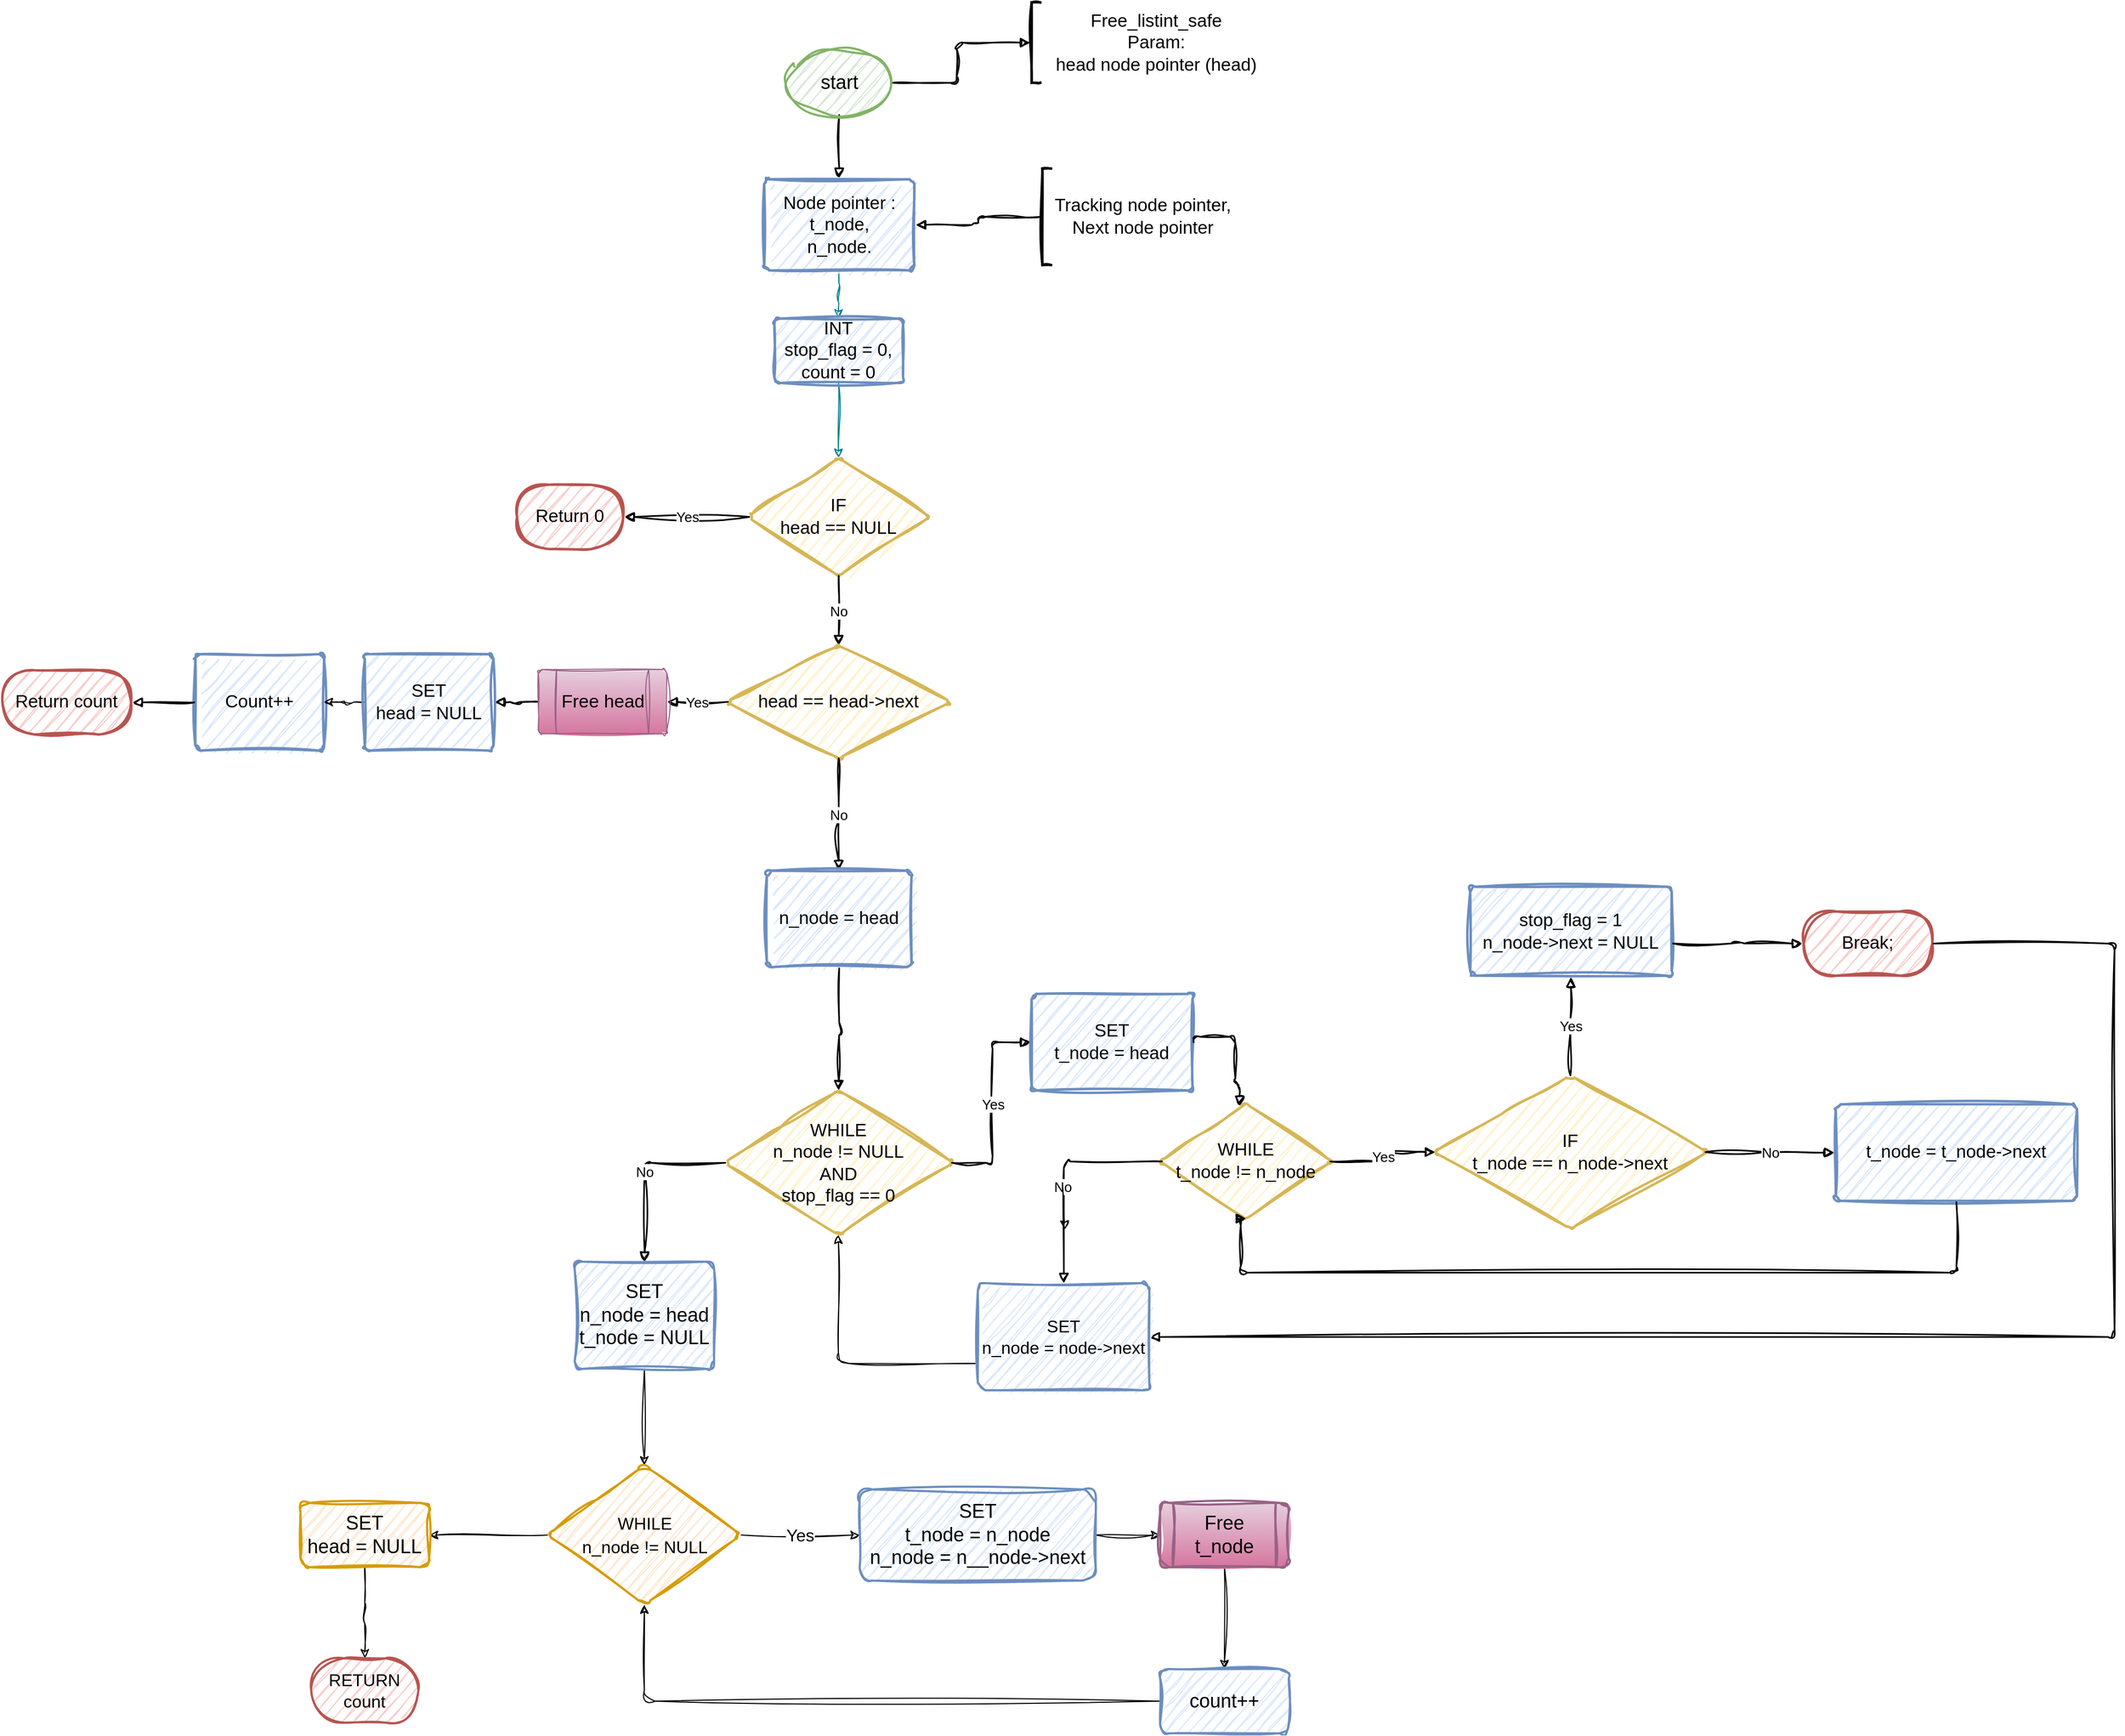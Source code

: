 <mxfile version="20.7.4" type="github">
  <diagram id="C5RBs43oDa-KdzZeNtuy" name="Page-1">
    <mxGraphModel dx="2418" dy="930" grid="1" gridSize="10" guides="1" tooltips="1" connect="1" arrows="1" fold="1" page="1" pageScale="1" pageWidth="827" pageHeight="1169" math="0" shadow="0">
      <root>
        <mxCell id="WIyWlLk6GJQsqaUBKTNV-0" />
        <mxCell id="WIyWlLk6GJQsqaUBKTNV-1" parent="WIyWlLk6GJQsqaUBKTNV-0" />
        <UserObject label="" lucidchartObjectId="B0TjeojzzhyD" id="-EuLFVU4yD4jIDWXe8yd-0">
          <mxCell style="html=1;jettySize=18;whiteSpace=wrap;fontSize=13;strokeOpacity=100;strokeWidth=1.5;rounded=1;arcSize=12;edgeStyle=orthogonalEdgeStyle;startArrow=none;endArrow=block;endFill=1;entryX=-0.005;entryY=0.5;entryPerimeter=0;fontStyle=0;align=center;exitX=1;exitY=0.5;exitDx=0;exitDy=0;exitPerimeter=0;sketch=1;curveFitting=1;jiggle=2;" parent="WIyWlLk6GJQsqaUBKTNV-1" target="-EuLFVU4yD4jIDWXe8yd-1" edge="1" source="BbPFGdIxD8tB25OcYoy9-9">
            <mxGeometry width="100" height="100" relative="1" as="geometry">
              <Array as="points">
                <mxPoint x="770" y="120" />
                <mxPoint x="770" y="83" />
              </Array>
              <mxPoint x="719" y="165" as="sourcePoint" />
            </mxGeometry>
          </mxCell>
        </UserObject>
        <mxCell id="-EuLFVU4yD4jIDWXe8yd-1" value="Free_listint_safe&lt;br&gt;Param:&lt;br&gt;head node pointer (head)" style="group;spacingLeft=8;align=center;spacing=0;strokeColor=none;whiteSpace=wrap;fontSize=16.7;fontColor=default;fontStyle=0;strokeOpacity=100;rounded=1;absoluteArcSize=1;arcSize=9;strokeWidth=2.3;verticalAlign=middle;html=1;sketch=1;curveFitting=1;jiggle=2;" parent="WIyWlLk6GJQsqaUBKTNV-1" vertex="1">
          <mxGeometry x="840" y="45" width="225" height="75" as="geometry" />
        </mxCell>
        <mxCell id="-EuLFVU4yD4jIDWXe8yd-2" value="" style="shape=partialRectangle;right=0;fillColor=none;whiteSpace=wrap;fontSize=16.7;fontColor=default;fontStyle=0;strokeWidth=2.3;align=center;rounded=1;sketch=1;curveFitting=1;jiggle=2;" parent="-EuLFVU4yD4jIDWXe8yd-1" vertex="1">
          <mxGeometry width="8" height="75" relative="1" as="geometry" />
        </mxCell>
        <UserObject label="" lucidchartObjectId="d2Tjtz0A~HVq" id="-EuLFVU4yD4jIDWXe8yd-3">
          <mxCell style="html=1;jettySize=18;whiteSpace=wrap;fontSize=13;strokeOpacity=100;strokeWidth=1.5;rounded=1;arcSize=12;edgeStyle=orthogonalEdgeStyle;startArrow=none;endArrow=block;endFill=1;exitX=0.5;exitY=1;exitPerimeter=0;entryX=0.5;entryY=-0.012;entryPerimeter=0;fontStyle=0;align=center;exitDx=0;exitDy=0;sketch=1;curveFitting=1;jiggle=2;" parent="WIyWlLk6GJQsqaUBKTNV-1" source="BbPFGdIxD8tB25OcYoy9-9" target="-EuLFVU4yD4jIDWXe8yd-4" edge="1">
            <mxGeometry width="100" height="100" relative="1" as="geometry">
              <Array as="points" />
              <mxPoint x="660" y="211.08" as="sourcePoint" />
            </mxGeometry>
          </mxCell>
        </UserObject>
        <mxCell id="BbPFGdIxD8tB25OcYoy9-34" value="" style="edgeStyle=orthogonalEdgeStyle;rounded=1;orthogonalLoop=1;jettySize=auto;html=1;strokeColor=#028090;fontColor=#E4FDE1;fillColor=#F45B69;sketch=1;curveFitting=1;jiggle=2;" edge="1" parent="WIyWlLk6GJQsqaUBKTNV-1" source="-EuLFVU4yD4jIDWXe8yd-4" target="BbPFGdIxD8tB25OcYoy9-33">
          <mxGeometry relative="1" as="geometry" />
        </mxCell>
        <UserObject label="Node pointer :&lt;br&gt;       t_node,&lt;br&gt;      n_node." lucidchartObjectId="n3Tj_km~~GY7" id="-EuLFVU4yD4jIDWXe8yd-4">
          <mxCell style="html=1;overflow=block;blockSpacing=1;whiteSpace=wrap;fontSize=16.7;fontStyle=0;spacing=9;strokeOpacity=100;rounded=1;absoluteArcSize=1;arcSize=9;strokeWidth=2.3;align=center;fillColor=#dae8fc;strokeColor=#6c8ebf;sketch=1;curveFitting=1;jiggle=2;" parent="WIyWlLk6GJQsqaUBKTNV-1" vertex="1">
            <mxGeometry x="590.5" y="210" width="140" height="85" as="geometry" />
          </mxCell>
        </UserObject>
        <mxCell id="-EuLFVU4yD4jIDWXe8yd-5" value="Tracking node pointer, &#xa;Next node pointer " style="group;spacingLeft=8;align=center;spacing=0;strokeColor=none;whiteSpace=wrap;fontSize=16.7;fontColor=default;fontStyle=0;strokeOpacity=100;rounded=1;absoluteArcSize=1;arcSize=9;strokeWidth=2.3;verticalAlign=middle;html=1;sketch=1;curveFitting=1;jiggle=2;" parent="WIyWlLk6GJQsqaUBKTNV-1" vertex="1">
          <mxGeometry x="850" y="200" width="180" height="90" as="geometry" />
        </mxCell>
        <mxCell id="-EuLFVU4yD4jIDWXe8yd-6" value="" style="shape=partialRectangle;right=0;fillColor=none;whiteSpace=wrap;fontSize=16.7;fontColor=default;fontStyle=0;strokeWidth=2.3;align=center;rounded=1;sketch=1;curveFitting=1;jiggle=2;" parent="-EuLFVU4yD4jIDWXe8yd-5" vertex="1">
          <mxGeometry width="8" height="90" relative="1" as="geometry" />
        </mxCell>
        <UserObject label="" lucidchartObjectId="N6TjMhdxIxI5" id="-EuLFVU4yD4jIDWXe8yd-7">
          <mxCell style="html=1;jettySize=18;whiteSpace=wrap;fontSize=13;strokeOpacity=100;strokeWidth=1.5;rounded=1;arcSize=12;edgeStyle=orthogonalEdgeStyle;startArrow=none;endArrow=block;endFill=1;exitX=-0.006;exitY=0.5;exitPerimeter=0;entryX=1.009;entryY=0.5;entryPerimeter=0;fontStyle=0;align=center;sketch=1;curveFitting=1;jiggle=2;" parent="WIyWlLk6GJQsqaUBKTNV-1" source="-EuLFVU4yD4jIDWXe8yd-5" target="-EuLFVU4yD4jIDWXe8yd-4" edge="1">
            <mxGeometry width="100" height="100" relative="1" as="geometry">
              <Array as="points" />
            </mxGeometry>
          </mxCell>
        </UserObject>
        <UserObject label="IF&lt;br&gt;head == NULL" lucidchartObjectId=".7TjQWZjz_UL" id="-EuLFVU4yD4jIDWXe8yd-9">
          <mxCell style="html=1;overflow=block;blockSpacing=1;whiteSpace=wrap;rhombus;fontSize=16.7;fontStyle=0;spacing=3.8;strokeOpacity=100;rounded=1;absoluteArcSize=1;arcSize=9;strokeWidth=2.3;align=center;fillColor=#fff2cc;strokeColor=#d6b656;sketch=1;curveFitting=1;jiggle=2;" parent="WIyWlLk6GJQsqaUBKTNV-1" vertex="1">
            <mxGeometry x="575" y="470" width="170" height="110" as="geometry" />
          </mxCell>
        </UserObject>
        <UserObject label="" lucidchartObjectId="c9TjnEwzUFvM" id="-EuLFVU4yD4jIDWXe8yd-10">
          <mxCell style="html=1;jettySize=18;whiteSpace=wrap;fontSize=13;fontColor=default;fontStyle=0;strokeOpacity=100;strokeWidth=1.5;rounded=1;arcSize=12;edgeStyle=orthogonalEdgeStyle;startArrow=none;endArrow=block;endFill=1;exitX=0.5;exitY=0.999;exitPerimeter=0;entryX=0.5;entryY=-0.001;entryPerimeter=0;align=center;sketch=1;curveFitting=1;jiggle=2;" parent="WIyWlLk6GJQsqaUBKTNV-1" source="-EuLFVU4yD4jIDWXe8yd-9" target="-EuLFVU4yD4jIDWXe8yd-12" edge="1">
            <mxGeometry width="100" height="100" relative="1" as="geometry">
              <Array as="points" />
            </mxGeometry>
          </mxCell>
        </UserObject>
        <mxCell id="-EuLFVU4yD4jIDWXe8yd-11" value="No" style="text;html=1;resizable=0;labelBackgroundColor=default;align=center;verticalAlign=middle;fontStyle=0;fontColor=default;fontSize=13;rounded=1;sketch=1;curveFitting=1;jiggle=2;" parent="-EuLFVU4yD4jIDWXe8yd-10" vertex="1">
          <mxGeometry relative="1" as="geometry" />
        </mxCell>
        <UserObject label="head == head-&amp;gt;next" lucidchartObjectId="k9TjyNI7_4Cw" id="-EuLFVU4yD4jIDWXe8yd-12">
          <mxCell style="html=1;overflow=block;blockSpacing=1;whiteSpace=wrap;rhombus;fontSize=16.7;fontStyle=0;spacing=3.8;strokeOpacity=100;rounded=1;absoluteArcSize=1;arcSize=9;strokeWidth=2.3;align=center;fillColor=#fff2cc;strokeColor=#d6b656;sketch=1;curveFitting=1;jiggle=2;" parent="WIyWlLk6GJQsqaUBKTNV-1" vertex="1">
            <mxGeometry x="555" y="645" width="210" height="105" as="geometry" />
          </mxCell>
        </UserObject>
        <UserObject label="" lucidchartObjectId="A-TjABVrmWil" id="-EuLFVU4yD4jIDWXe8yd-13">
          <mxCell style="html=1;jettySize=18;whiteSpace=wrap;fontSize=13;fontColor=default;fontStyle=0;strokeOpacity=100;strokeWidth=1.5;rounded=1;arcSize=12;edgeStyle=orthogonalEdgeStyle;startArrow=none;endArrow=block;endFill=1;exitX=0.009;exitY=0.5;exitPerimeter=0;entryX=1.011;entryY=0.5;entryPerimeter=0;align=center;sketch=1;curveFitting=1;jiggle=2;" parent="WIyWlLk6GJQsqaUBKTNV-1" source="-EuLFVU4yD4jIDWXe8yd-9" target="-EuLFVU4yD4jIDWXe8yd-15" edge="1">
            <mxGeometry width="100" height="100" relative="1" as="geometry">
              <Array as="points" />
            </mxGeometry>
          </mxCell>
        </UserObject>
        <mxCell id="-EuLFVU4yD4jIDWXe8yd-14" value="Yes" style="text;html=1;resizable=0;labelBackgroundColor=default;align=center;verticalAlign=middle;fontStyle=0;fontColor=default;fontSize=13;rounded=1;sketch=1;curveFitting=1;jiggle=2;" parent="-EuLFVU4yD4jIDWXe8yd-13" vertex="1">
          <mxGeometry relative="1" as="geometry" />
        </mxCell>
        <UserObject label="Return 0" lucidchartObjectId="eoUjwzLETwix" id="-EuLFVU4yD4jIDWXe8yd-15">
          <mxCell style="html=1;overflow=block;blockSpacing=1;whiteSpace=wrap;rounded=1;arcSize=50;fontSize=16.7;fontStyle=0;spacing=3.8;strokeOpacity=100;strokeWidth=2.3;align=center;fillColor=#f8cecc;strokeColor=#b85450;sketch=1;curveFitting=1;jiggle=2;" parent="WIyWlLk6GJQsqaUBKTNV-1" vertex="1">
            <mxGeometry x="360" y="495" width="99" height="60" as="geometry" />
          </mxCell>
        </UserObject>
        <UserObject label="" lucidchartObjectId="gqUjU.lbUIT7" id="-EuLFVU4yD4jIDWXe8yd-16">
          <mxCell style="html=1;jettySize=18;whiteSpace=wrap;fontSize=13;fontColor=default;fontStyle=0;strokeOpacity=100;strokeWidth=1.5;rounded=1;arcSize=12;edgeStyle=orthogonalEdgeStyle;startArrow=none;endArrow=block;endFill=1;exitX=0.5;exitY=1.001;exitPerimeter=0;align=center;sketch=1;curveFitting=1;jiggle=2;" parent="WIyWlLk6GJQsqaUBKTNV-1" source="-EuLFVU4yD4jIDWXe8yd-12" edge="1">
            <mxGeometry width="100" height="100" relative="1" as="geometry">
              <Array as="points" />
              <mxPoint x="660" y="855" as="targetPoint" />
            </mxGeometry>
          </mxCell>
        </UserObject>
        <mxCell id="-EuLFVU4yD4jIDWXe8yd-17" value="No" style="text;html=1;resizable=0;labelBackgroundColor=default;align=center;verticalAlign=middle;fontStyle=0;fontColor=default;fontSize=13;rounded=1;sketch=1;curveFitting=1;jiggle=2;" parent="-EuLFVU4yD4jIDWXe8yd-16" vertex="1">
          <mxGeometry relative="1" as="geometry" />
        </mxCell>
        <UserObject label="" lucidchartObjectId="CqUj7jYGGl0Z" id="-EuLFVU4yD4jIDWXe8yd-18">
          <mxCell style="html=1;jettySize=18;whiteSpace=wrap;fontSize=13;fontColor=default;fontStyle=0;strokeOpacity=100;strokeWidth=1.5;rounded=1;arcSize=12;edgeStyle=orthogonalEdgeStyle;startArrow=none;endArrow=block;endFill=1;exitX=0.008;exitY=0.5;exitPerimeter=0;entryX=1;entryY=0.5;align=center;entryDx=0;entryDy=0;sketch=1;curveFitting=1;jiggle=2;" parent="WIyWlLk6GJQsqaUBKTNV-1" source="-EuLFVU4yD4jIDWXe8yd-12" target="BbPFGdIxD8tB25OcYoy9-31" edge="1">
            <mxGeometry width="100" height="100" relative="1" as="geometry">
              <Array as="points" />
              <mxPoint x="501.08" y="705" as="targetPoint" />
            </mxGeometry>
          </mxCell>
        </UserObject>
        <mxCell id="-EuLFVU4yD4jIDWXe8yd-19" value="Yes" style="text;html=1;resizable=0;labelBackgroundColor=default;align=center;verticalAlign=middle;fontStyle=0;fontColor=default;fontSize=13;rounded=1;sketch=1;curveFitting=1;jiggle=2;" parent="-EuLFVU4yD4jIDWXe8yd-18" vertex="1">
          <mxGeometry relative="1" as="geometry" />
        </mxCell>
        <UserObject label="Count++" lucidchartObjectId="PrUjx2eA~Qg_" id="-EuLFVU4yD4jIDWXe8yd-22">
          <mxCell style="html=1;overflow=block;blockSpacing=1;whiteSpace=wrap;fontSize=16.7;fontStyle=0;spacing=9;strokeOpacity=100;rounded=1;absoluteArcSize=1;arcSize=9;strokeWidth=2.3;align=center;fillColor=#dae8fc;strokeColor=#6c8ebf;sketch=1;curveFitting=1;jiggle=2;" parent="WIyWlLk6GJQsqaUBKTNV-1" vertex="1">
            <mxGeometry x="60" y="653" width="120" height="90" as="geometry" />
          </mxCell>
        </UserObject>
        <UserObject label="" lucidchartObjectId="5rUjoiAFmM_X" id="-EuLFVU4yD4jIDWXe8yd-23">
          <mxCell style="html=1;jettySize=18;whiteSpace=wrap;fontSize=13;strokeOpacity=100;strokeWidth=1.5;rounded=1;arcSize=12;edgeStyle=orthogonalEdgeStyle;startArrow=none;endArrow=block;endFill=1;exitX=-0.009;exitY=0.5;exitPerimeter=0;entryX=1.009;entryY=0.5;entryPerimeter=0;fontStyle=0;align=center;sketch=1;curveFitting=1;jiggle=2;" parent="WIyWlLk6GJQsqaUBKTNV-1" source="-EuLFVU4yD4jIDWXe8yd-22" target="-EuLFVU4yD4jIDWXe8yd-24" edge="1">
            <mxGeometry width="100" height="100" relative="1" as="geometry">
              <Array as="points" />
            </mxGeometry>
          </mxCell>
        </UserObject>
        <UserObject label="Return count " lucidchartObjectId="6rUjozvJ10LH" id="-EuLFVU4yD4jIDWXe8yd-24">
          <mxCell style="html=1;overflow=block;blockSpacing=1;whiteSpace=wrap;rounded=1;arcSize=50;fontSize=16.7;fontStyle=0;spacing=3.8;strokeOpacity=100;strokeWidth=2.3;align=center;fillColor=#f8cecc;strokeColor=#b85450;sketch=1;curveFitting=1;jiggle=2;" parent="WIyWlLk6GJQsqaUBKTNV-1" vertex="1">
            <mxGeometry x="-120" y="668" width="120" height="60" as="geometry" />
          </mxCell>
        </UserObject>
        <UserObject label="" lucidchartObjectId="KAUjZjv.IRIq" id="-EuLFVU4yD4jIDWXe8yd-28">
          <mxCell style="html=1;jettySize=18;whiteSpace=wrap;fontSize=13;strokeOpacity=100;strokeWidth=1.5;rounded=1;arcSize=12;edgeStyle=orthogonalEdgeStyle;startArrow=none;endArrow=block;endFill=1;entryX=1.009;entryY=0.5;entryPerimeter=0;fontStyle=0;align=center;exitX=0;exitY=0.5;exitDx=0;exitDy=0;sketch=1;curveFitting=1;jiggle=2;" parent="WIyWlLk6GJQsqaUBKTNV-1" source="BbPFGdIxD8tB25OcYoy9-31" target="-EuLFVU4yD4jIDWXe8yd-29" edge="1">
            <mxGeometry width="100" height="100" relative="1" as="geometry">
              <Array as="points" />
              <mxPoint x="360" y="660" as="sourcePoint" />
            </mxGeometry>
          </mxCell>
        </UserObject>
        <mxCell id="BbPFGdIxD8tB25OcYoy9-32" value="" style="edgeStyle=orthogonalEdgeStyle;rounded=1;orthogonalLoop=1;jettySize=auto;html=1;fontSize=16;sketch=1;curveFitting=1;jiggle=2;" edge="1" parent="WIyWlLk6GJQsqaUBKTNV-1" source="-EuLFVU4yD4jIDWXe8yd-29" target="-EuLFVU4yD4jIDWXe8yd-22">
          <mxGeometry relative="1" as="geometry" />
        </mxCell>
        <UserObject label="SET&lt;br&gt;head = NULL" lucidchartObjectId="OAUjvojBsVKb" id="-EuLFVU4yD4jIDWXe8yd-29">
          <mxCell style="html=1;overflow=block;blockSpacing=1;whiteSpace=wrap;fontSize=16.7;fontStyle=0;spacing=9;strokeOpacity=100;rounded=1;absoluteArcSize=1;arcSize=9;strokeWidth=2.3;align=center;fillColor=#dae8fc;strokeColor=#6c8ebf;sketch=1;curveFitting=1;jiggle=2;" parent="WIyWlLk6GJQsqaUBKTNV-1" vertex="1">
            <mxGeometry x="218" y="653" width="120" height="90" as="geometry" />
          </mxCell>
        </UserObject>
        <UserObject label="n_node = head" lucidchartObjectId="VEUjYc1vSFdw" id="-EuLFVU4yD4jIDWXe8yd-30">
          <mxCell style="html=1;overflow=block;blockSpacing=1;whiteSpace=wrap;fontSize=16.7;fontStyle=0;spacing=9;strokeOpacity=100;rounded=1;absoluteArcSize=1;arcSize=9;strokeWidth=2.3;align=center;fillColor=#dae8fc;strokeColor=#6c8ebf;sketch=1;curveFitting=1;jiggle=2;" parent="WIyWlLk6GJQsqaUBKTNV-1" vertex="1">
            <mxGeometry x="593" y="855" width="135" height="90" as="geometry" />
          </mxCell>
        </UserObject>
        <UserObject label="" lucidchartObjectId="JUUjhVC8.aRA" id="-EuLFVU4yD4jIDWXe8yd-31">
          <mxCell style="html=1;jettySize=18;whiteSpace=wrap;fontSize=13;strokeOpacity=100;strokeWidth=1.5;rounded=1;arcSize=12;edgeStyle=orthogonalEdgeStyle;startArrow=none;endArrow=block;endFill=1;exitX=0.5;exitY=1.012;exitPerimeter=0;entryX=0.5;entryY=0.001;entryPerimeter=0;fontStyle=0;align=center;sketch=1;curveFitting=1;jiggle=2;" parent="WIyWlLk6GJQsqaUBKTNV-1" source="-EuLFVU4yD4jIDWXe8yd-30" target="-EuLFVU4yD4jIDWXe8yd-32" edge="1">
            <mxGeometry width="100" height="100" relative="1" as="geometry">
              <Array as="points" />
            </mxGeometry>
          </mxCell>
        </UserObject>
        <UserObject label="WHILE&lt;br&gt;n_node !=  NULL&lt;br&gt;AND&lt;br&gt;stop_flag == 0" lucidchartObjectId="LUUjSOhoHL6q" id="-EuLFVU4yD4jIDWXe8yd-32">
          <mxCell style="html=1;overflow=block;blockSpacing=1;whiteSpace=wrap;rhombus;fontSize=16.7;fontStyle=0;spacing=3.8;strokeOpacity=100;rounded=1;absoluteArcSize=1;arcSize=9;strokeWidth=2.3;align=center;fillColor=#fff2cc;strokeColor=#d6b656;sketch=1;curveFitting=1;jiggle=2;" parent="WIyWlLk6GJQsqaUBKTNV-1" vertex="1">
            <mxGeometry x="553" y="1060" width="214" height="135" as="geometry" />
          </mxCell>
        </UserObject>
        <UserObject label="" lucidchartObjectId="68UjEswZqylS" id="-EuLFVU4yD4jIDWXe8yd-33">
          <mxCell style="html=1;jettySize=18;whiteSpace=wrap;fontSize=13;fontColor=default;fontStyle=0;strokeOpacity=100;strokeWidth=1.5;rounded=1;arcSize=12;edgeStyle=orthogonalEdgeStyle;startArrow=none;endArrow=block;endFill=1;exitX=0.994;exitY=0.5;exitPerimeter=0;entryX=-0.007;entryY=0.5;entryPerimeter=0;align=center;sketch=1;curveFitting=1;jiggle=2;" parent="WIyWlLk6GJQsqaUBKTNV-1" source="-EuLFVU4yD4jIDWXe8yd-32" target="-EuLFVU4yD4jIDWXe8yd-35" edge="1">
            <mxGeometry width="100" height="100" relative="1" as="geometry">
              <Array as="points" />
            </mxGeometry>
          </mxCell>
        </UserObject>
        <mxCell id="-EuLFVU4yD4jIDWXe8yd-34" value="Yes" style="text;html=1;resizable=0;labelBackgroundColor=default;align=center;verticalAlign=middle;fontStyle=0;fontColor=default;fontSize=13;rounded=1;sketch=1;curveFitting=1;jiggle=2;" parent="-EuLFVU4yD4jIDWXe8yd-33" vertex="1">
          <mxGeometry relative="1" as="geometry" />
        </mxCell>
        <UserObject label="SET&lt;br&gt;t_node = head" lucidchartObjectId=".8UjOOrbikr~" id="-EuLFVU4yD4jIDWXe8yd-35">
          <mxCell style="html=1;overflow=block;blockSpacing=1;whiteSpace=wrap;fontSize=16.7;fontStyle=0;spacing=9;strokeOpacity=100;rounded=1;absoluteArcSize=1;arcSize=9;strokeWidth=2.3;align=center;fillColor=#dae8fc;strokeColor=#6c8ebf;sketch=1;curveFitting=1;jiggle=2;" parent="WIyWlLk6GJQsqaUBKTNV-1" vertex="1">
            <mxGeometry x="840" y="970" width="150" height="90" as="geometry" />
          </mxCell>
        </UserObject>
        <UserObject label="" lucidchartObjectId="7.UjK-sWPqGj" id="-EuLFVU4yD4jIDWXe8yd-36">
          <mxCell style="html=1;jettySize=18;whiteSpace=wrap;fontSize=13;strokeOpacity=100;strokeWidth=1.5;rounded=1;arcSize=12;edgeStyle=orthogonalEdgeStyle;startArrow=none;endArrow=block;endFill=1;exitX=1.007;exitY=0.5;exitPerimeter=0;entryX=0.463;entryY=0.021;entryPerimeter=0;fontStyle=0;align=center;sketch=1;curveFitting=1;jiggle=2;" parent="WIyWlLk6GJQsqaUBKTNV-1" source="-EuLFVU4yD4jIDWXe8yd-35" target="-EuLFVU4yD4jIDWXe8yd-37" edge="1">
            <mxGeometry width="100" height="100" relative="1" as="geometry">
              <Array as="points">
                <mxPoint x="991" y="1010" />
                <mxPoint x="1030" y="1010" />
                <mxPoint x="1030" y="1055" />
              </Array>
            </mxGeometry>
          </mxCell>
        </UserObject>
        <UserObject label="WHILE&lt;br&gt;t_node != n_node" lucidchartObjectId="bcVjLbV3sLRl" id="-EuLFVU4yD4jIDWXe8yd-37">
          <mxCell style="html=1;overflow=block;blockSpacing=1;whiteSpace=wrap;rhombus;fontSize=16.7;fontStyle=0;spacing=3.8;strokeOpacity=100;rounded=1;absoluteArcSize=1;arcSize=9;strokeWidth=2.3;align=center;fillColor=#fff2cc;strokeColor=#d6b656;sketch=1;curveFitting=1;jiggle=2;" parent="WIyWlLk6GJQsqaUBKTNV-1" vertex="1">
            <mxGeometry x="960" y="1072.5" width="160" height="107.5" as="geometry" />
          </mxCell>
        </UserObject>
        <UserObject label="" lucidchartObjectId="EiVjGUEaPr1p" id="-EuLFVU4yD4jIDWXe8yd-38">
          <mxCell style="html=1;jettySize=18;whiteSpace=wrap;fontSize=13;fontColor=default;fontStyle=0;strokeOpacity=100;strokeWidth=1.5;rounded=1;arcSize=12;edgeStyle=orthogonalEdgeStyle;startArrow=none;endArrow=block;endFill=1;exitX=0.009;exitY=0.5;exitPerimeter=0;align=center;sketch=1;curveFitting=1;jiggle=2;" parent="WIyWlLk6GJQsqaUBKTNV-1" source="-EuLFVU4yD4jIDWXe8yd-37" target="BbPFGdIxD8tB25OcYoy9-2" edge="1">
            <mxGeometry width="100" height="100" relative="1" as="geometry">
              <Array as="points" />
              <mxPoint x="840" y="1278" as="targetPoint" />
            </mxGeometry>
          </mxCell>
        </UserObject>
        <mxCell id="-EuLFVU4yD4jIDWXe8yd-39" value="No" style="text;html=1;resizable=0;labelBackgroundColor=default;align=center;verticalAlign=middle;fontStyle=0;fontColor=default;fontSize=13;rounded=1;sketch=1;curveFitting=1;jiggle=2;" parent="-EuLFVU4yD4jIDWXe8yd-38" vertex="1">
          <mxGeometry relative="1" as="geometry">
            <mxPoint x="-1" y="12" as="offset" />
          </mxGeometry>
        </mxCell>
        <mxCell id="BbPFGdIxD8tB25OcYoy9-0" style="edgeStyle=orthogonalEdgeStyle;rounded=1;orthogonalLoop=1;jettySize=auto;html=1;exitX=0;exitY=0;exitDx=0;exitDy=0;sketch=1;curveFitting=1;jiggle=2;" edge="1" parent="-EuLFVU4yD4jIDWXe8yd-38" source="-EuLFVU4yD4jIDWXe8yd-39">
          <mxGeometry relative="1" as="geometry">
            <mxPoint x="871.308" y="1190" as="targetPoint" />
          </mxGeometry>
        </mxCell>
        <UserObject label="" lucidchartObjectId="ajVjOMdyZyzg" id="-EuLFVU4yD4jIDWXe8yd-40">
          <mxCell style="html=1;jettySize=18;whiteSpace=wrap;fontSize=13;fontColor=default;fontStyle=0;strokeOpacity=100;strokeWidth=1.5;rounded=1;arcSize=12;edgeStyle=orthogonalEdgeStyle;startArrow=none;endArrow=block;endFill=1;exitX=0.991;exitY=0.5;exitPerimeter=0;entryX=0.006;entryY=0.5;entryPerimeter=0;align=center;sketch=1;curveFitting=1;jiggle=2;" parent="WIyWlLk6GJQsqaUBKTNV-1" source="-EuLFVU4yD4jIDWXe8yd-37" target="-EuLFVU4yD4jIDWXe8yd-42" edge="1">
            <mxGeometry width="100" height="100" relative="1" as="geometry">
              <Array as="points" />
            </mxGeometry>
          </mxCell>
        </UserObject>
        <mxCell id="-EuLFVU4yD4jIDWXe8yd-41" value="Yes" style="text;html=1;resizable=0;labelBackgroundColor=default;align=center;verticalAlign=middle;fontStyle=0;fontColor=default;fontSize=13;rounded=1;sketch=1;curveFitting=1;jiggle=2;" parent="-EuLFVU4yD4jIDWXe8yd-40" vertex="1">
          <mxGeometry relative="1" as="geometry" />
        </mxCell>
        <UserObject label="IF&lt;br&gt;t_node == n_node-&amp;gt;next" lucidchartObjectId="GlVj2SEtHm9M" id="-EuLFVU4yD4jIDWXe8yd-42">
          <mxCell style="html=1;overflow=block;blockSpacing=1;whiteSpace=wrap;rhombus;fontSize=16.7;fontStyle=0;spacing=3.8;strokeOpacity=100;rounded=1;absoluteArcSize=1;arcSize=9;strokeWidth=2.3;align=center;fillColor=#fff2cc;strokeColor=#d6b656;sketch=1;curveFitting=1;jiggle=2;" parent="WIyWlLk6GJQsqaUBKTNV-1" vertex="1">
            <mxGeometry x="1215" y="1046" width="255" height="143" as="geometry" />
          </mxCell>
        </UserObject>
        <UserObject label="" lucidchartObjectId="JpVjY_qIxL-8" id="-EuLFVU4yD4jIDWXe8yd-43">
          <mxCell style="html=1;jettySize=18;whiteSpace=wrap;fontSize=13;fontColor=default;fontStyle=0;strokeOpacity=100;strokeWidth=1.5;rounded=1;arcSize=12;edgeStyle=orthogonalEdgeStyle;startArrow=none;endArrow=block;endFill=1;exitX=0.5;exitY=0;exitPerimeter=0;entryX=0.5;entryY=1.014;entryPerimeter=0;align=center;sketch=1;curveFitting=1;jiggle=2;" parent="WIyWlLk6GJQsqaUBKTNV-1" source="-EuLFVU4yD4jIDWXe8yd-42" target="-EuLFVU4yD4jIDWXe8yd-45" edge="1">
            <mxGeometry width="100" height="100" relative="1" as="geometry">
              <Array as="points" />
            </mxGeometry>
          </mxCell>
        </UserObject>
        <mxCell id="-EuLFVU4yD4jIDWXe8yd-44" value="Yes" style="text;html=1;resizable=0;labelBackgroundColor=default;align=center;verticalAlign=middle;fontStyle=0;fontColor=default;fontSize=13;rounded=1;sketch=1;curveFitting=1;jiggle=2;" parent="-EuLFVU4yD4jIDWXe8yd-43" vertex="1">
          <mxGeometry relative="1" as="geometry" />
        </mxCell>
        <UserObject label="stop_flag = 1&lt;br&gt;n_node-&amp;gt;next = NULL " lucidchartObjectId="NpVj_N7j~Zg8" id="-EuLFVU4yD4jIDWXe8yd-45">
          <mxCell style="html=1;overflow=block;blockSpacing=1;whiteSpace=wrap;fontSize=16.7;fontStyle=0;spacing=9;strokeOpacity=100;rounded=1;absoluteArcSize=1;arcSize=9;strokeWidth=2.3;align=center;fillColor=#dae8fc;strokeColor=#6c8ebf;sketch=1;curveFitting=1;jiggle=2;" parent="WIyWlLk6GJQsqaUBKTNV-1" vertex="1">
            <mxGeometry x="1249" y="870" width="188" height="83" as="geometry" />
          </mxCell>
        </UserObject>
        <UserObject label="" lucidchartObjectId="lsVjZbHinWfV" id="-EuLFVU4yD4jIDWXe8yd-46">
          <mxCell style="html=1;jettySize=18;whiteSpace=wrap;fontSize=13;strokeOpacity=100;strokeWidth=1.5;rounded=1;arcSize=12;edgeStyle=orthogonalEdgeStyle;startArrow=none;endArrow=block;endFill=1;exitX=1.006;exitY=0.637;exitPerimeter=0;entryX=-0.009;entryY=0.5;entryPerimeter=0;fontStyle=0;align=center;sketch=1;curveFitting=1;jiggle=2;" parent="WIyWlLk6GJQsqaUBKTNV-1" source="-EuLFVU4yD4jIDWXe8yd-45" target="-EuLFVU4yD4jIDWXe8yd-47" edge="1">
            <mxGeometry width="100" height="100" relative="1" as="geometry">
              <Array as="points" />
            </mxGeometry>
          </mxCell>
        </UserObject>
        <UserObject label="Break;" lucidchartObjectId="nsVj3WZGSmiO" id="-EuLFVU4yD4jIDWXe8yd-47">
          <mxCell style="html=1;overflow=block;blockSpacing=1;whiteSpace=wrap;rounded=1;arcSize=50;fontSize=16.7;fontStyle=0;spacing=3.8;strokeOpacity=100;strokeWidth=2.3;align=center;fillColor=#f8cecc;strokeColor=#b85450;sketch=1;curveFitting=1;jiggle=2;" parent="WIyWlLk6GJQsqaUBKTNV-1" vertex="1">
            <mxGeometry x="1560" y="893" width="120" height="60" as="geometry" />
          </mxCell>
        </UserObject>
        <UserObject label="" lucidchartObjectId="UsVj_B--O2z8" id="-EuLFVU4yD4jIDWXe8yd-48">
          <mxCell style="html=1;jettySize=18;whiteSpace=wrap;fontSize=13;strokeOpacity=100;strokeWidth=1.5;rounded=1;arcSize=12;edgeStyle=orthogonalEdgeStyle;startArrow=none;endArrow=block;endFill=1;exitX=1.009;exitY=0.5;exitPerimeter=0;fontStyle=0;align=center;entryX=1;entryY=0.5;entryDx=0;entryDy=0;sketch=1;curveFitting=1;jiggle=2;" parent="WIyWlLk6GJQsqaUBKTNV-1" source="-EuLFVU4yD4jIDWXe8yd-47" edge="1" target="BbPFGdIxD8tB25OcYoy9-2">
            <mxGeometry width="100" height="100" relative="1" as="geometry">
              <Array as="points">
                <mxPoint x="1850" y="923" />
                <mxPoint x="1850" y="1290" />
              </Array>
              <mxPoint x="1020" y="1290" as="targetPoint" />
            </mxGeometry>
          </mxCell>
        </UserObject>
        <UserObject label="" lucidchartObjectId="-xVjJKSK1NIU" id="-EuLFVU4yD4jIDWXe8yd-49">
          <mxCell style="html=1;jettySize=18;whiteSpace=wrap;fontSize=13;fontColor=default;fontStyle=0;strokeOpacity=100;strokeWidth=1.5;rounded=1;arcSize=12;edgeStyle=orthogonalEdgeStyle;startArrow=none;endArrow=block;endFill=1;exitX=0.994;exitY=0.5;exitPerimeter=0;entryX=-0.005;entryY=0.5;entryPerimeter=0;align=center;sketch=1;curveFitting=1;jiggle=2;" parent="WIyWlLk6GJQsqaUBKTNV-1" source="-EuLFVU4yD4jIDWXe8yd-42" target="-EuLFVU4yD4jIDWXe8yd-51" edge="1">
            <mxGeometry width="100" height="100" relative="1" as="geometry">
              <Array as="points" />
            </mxGeometry>
          </mxCell>
        </UserObject>
        <mxCell id="-EuLFVU4yD4jIDWXe8yd-50" value="No" style="text;html=1;resizable=0;labelBackgroundColor=default;align=center;verticalAlign=middle;fontStyle=0;fontColor=default;fontSize=13;rounded=1;sketch=1;curveFitting=1;jiggle=2;" parent="-EuLFVU4yD4jIDWXe8yd-49" vertex="1">
          <mxGeometry relative="1" as="geometry" />
        </mxCell>
        <UserObject label="t_node = t_node-&amp;gt;next" lucidchartObjectId=".xVjM5buvRTd" id="-EuLFVU4yD4jIDWXe8yd-51">
          <mxCell style="html=1;overflow=block;blockSpacing=1;whiteSpace=wrap;fontSize=16.7;fontStyle=0;spacing=9;strokeOpacity=100;rounded=1;absoluteArcSize=1;arcSize=9;strokeWidth=2.3;align=center;fillColor=#dae8fc;strokeColor=#6c8ebf;sketch=1;curveFitting=1;jiggle=2;" parent="WIyWlLk6GJQsqaUBKTNV-1" vertex="1">
            <mxGeometry x="1590" y="1073" width="225" height="90" as="geometry" />
          </mxCell>
        </UserObject>
        <UserObject label="" lucidchartObjectId="fAVjB5FzhYUF" id="-EuLFVU4yD4jIDWXe8yd-52">
          <mxCell style="html=1;jettySize=18;whiteSpace=wrap;fontSize=13;strokeOpacity=100;strokeWidth=1.5;rounded=1;arcSize=12;edgeStyle=orthogonalEdgeStyle;startArrow=none;endArrow=block;endFill=1;exitX=0.5;exitY=1.012;exitPerimeter=0;entryX=0.5;entryY=0.996;entryPerimeter=0;fontStyle=0;align=center;sketch=1;curveFitting=1;jiggle=2;" parent="WIyWlLk6GJQsqaUBKTNV-1" source="-EuLFVU4yD4jIDWXe8yd-51" target="-EuLFVU4yD4jIDWXe8yd-37" edge="1">
            <mxGeometry width="100" height="100" relative="1" as="geometry">
              <Array as="points">
                <mxPoint x="1703" y="1230" />
                <mxPoint x="1035" y="1230" />
              </Array>
            </mxGeometry>
          </mxCell>
        </UserObject>
        <UserObject label="" lucidchartObjectId="lBVjJK7SQL0e" id="-EuLFVU4yD4jIDWXe8yd-53">
          <mxCell style="html=1;jettySize=18;whiteSpace=wrap;fontSize=13;fontColor=default;fontStyle=0;strokeOpacity=100;strokeWidth=1.5;rounded=1;arcSize=12;edgeStyle=orthogonalEdgeStyle;startArrow=none;endArrow=block;endFill=1;exitX=0.006;exitY=0.5;exitPerimeter=0;align=center;sketch=1;curveFitting=1;jiggle=2;" parent="WIyWlLk6GJQsqaUBKTNV-1" source="-EuLFVU4yD4jIDWXe8yd-32" edge="1" target="BbPFGdIxD8tB25OcYoy9-6">
            <mxGeometry width="100" height="100" relative="1" as="geometry">
              <Array as="points" />
              <mxPoint x="510" y="1250" as="targetPoint" />
            </mxGeometry>
          </mxCell>
        </UserObject>
        <mxCell id="-EuLFVU4yD4jIDWXe8yd-54" value="No" style="text;html=1;resizable=0;labelBackgroundColor=default;align=center;verticalAlign=middle;fontStyle=0;fontColor=default;fontSize=13;rounded=1;sketch=1;curveFitting=1;jiggle=2;" parent="-EuLFVU4yD4jIDWXe8yd-53" vertex="1">
          <mxGeometry relative="1" as="geometry" />
        </mxCell>
        <mxCell id="BbPFGdIxD8tB25OcYoy9-4" style="edgeStyle=orthogonalEdgeStyle;rounded=1;orthogonalLoop=1;jettySize=auto;html=1;exitX=0;exitY=0.75;exitDx=0;exitDy=0;entryX=0.5;entryY=1;entryDx=0;entryDy=0;fontSize=18;sketch=1;curveFitting=1;jiggle=2;" edge="1" parent="WIyWlLk6GJQsqaUBKTNV-1" source="BbPFGdIxD8tB25OcYoy9-2" target="-EuLFVU4yD4jIDWXe8yd-32">
          <mxGeometry relative="1" as="geometry" />
        </mxCell>
        <mxCell id="BbPFGdIxD8tB25OcYoy9-2" value="&lt;font size=&quot;3&quot;&gt;SET&lt;br&gt;n_node = node-&amp;gt;next&lt;/font&gt;" style="rounded=1;whiteSpace=wrap;html=1;absoluteArcSize=1;arcSize=14;strokeWidth=2;fillColor=#dae8fc;strokeColor=#6c8ebf;sketch=1;curveFitting=1;jiggle=2;" vertex="1" parent="WIyWlLk6GJQsqaUBKTNV-1">
          <mxGeometry x="790" y="1240" width="160" height="100" as="geometry" />
        </mxCell>
        <mxCell id="BbPFGdIxD8tB25OcYoy9-13" value="" style="edgeStyle=orthogonalEdgeStyle;rounded=1;orthogonalLoop=1;jettySize=auto;html=1;fontSize=18;sketch=1;curveFitting=1;jiggle=2;" edge="1" parent="WIyWlLk6GJQsqaUBKTNV-1" source="BbPFGdIxD8tB25OcYoy9-6" target="BbPFGdIxD8tB25OcYoy9-12">
          <mxGeometry relative="1" as="geometry" />
        </mxCell>
        <mxCell id="BbPFGdIxD8tB25OcYoy9-6" value="SET&lt;br&gt;n_node = head&lt;br&gt;t_node = NULL" style="rounded=1;whiteSpace=wrap;html=1;absoluteArcSize=1;arcSize=14;strokeWidth=2;fontSize=18;fillColor=#dae8fc;strokeColor=#6c8ebf;sketch=1;curveFitting=1;jiggle=2;" vertex="1" parent="WIyWlLk6GJQsqaUBKTNV-1">
          <mxGeometry x="414" y="1220" width="130" height="100" as="geometry" />
        </mxCell>
        <mxCell id="BbPFGdIxD8tB25OcYoy9-9" value="start" style="strokeWidth=2;html=1;shape=mxgraph.flowchart.start_1;whiteSpace=wrap;fontSize=18;fillColor=#d5e8d4;strokeColor=#82b366;rounded=1;sketch=1;curveFitting=1;jiggle=2;" vertex="1" parent="WIyWlLk6GJQsqaUBKTNV-1">
          <mxGeometry x="610.5" y="90" width="100" height="60" as="geometry" />
        </mxCell>
        <mxCell id="BbPFGdIxD8tB25OcYoy9-15" value="Yes" style="edgeStyle=orthogonalEdgeStyle;rounded=1;orthogonalLoop=1;jettySize=auto;html=1;fontSize=16;sketch=1;curveFitting=1;jiggle=2;" edge="1" parent="WIyWlLk6GJQsqaUBKTNV-1" source="BbPFGdIxD8tB25OcYoy9-12" target="BbPFGdIxD8tB25OcYoy9-14">
          <mxGeometry relative="1" as="geometry" />
        </mxCell>
        <mxCell id="BbPFGdIxD8tB25OcYoy9-25" value="" style="edgeStyle=orthogonalEdgeStyle;rounded=1;orthogonalLoop=1;jettySize=auto;html=1;fontSize=16;sketch=1;curveFitting=1;jiggle=2;" edge="1" parent="WIyWlLk6GJQsqaUBKTNV-1" source="BbPFGdIxD8tB25OcYoy9-12" target="BbPFGdIxD8tB25OcYoy9-24">
          <mxGeometry relative="1" as="geometry" />
        </mxCell>
        <mxCell id="BbPFGdIxD8tB25OcYoy9-12" value="&lt;font style=&quot;font-size: 16px;&quot;&gt;WHILE&lt;br&gt;n_node != NULL&lt;/font&gt;" style="rhombus;whiteSpace=wrap;html=1;fontSize=18;fillColor=#ffe6cc;strokeColor=#d79b00;rounded=1;arcSize=14;strokeWidth=2;sketch=1;curveFitting=1;jiggle=2;" vertex="1" parent="WIyWlLk6GJQsqaUBKTNV-1">
          <mxGeometry x="388.62" y="1410" width="180.75" height="130" as="geometry" />
        </mxCell>
        <mxCell id="BbPFGdIxD8tB25OcYoy9-19" value="" style="edgeStyle=orthogonalEdgeStyle;rounded=1;orthogonalLoop=1;jettySize=auto;html=1;fontSize=16;sketch=1;curveFitting=1;jiggle=2;" edge="1" parent="WIyWlLk6GJQsqaUBKTNV-1" source="BbPFGdIxD8tB25OcYoy9-14" target="BbPFGdIxD8tB25OcYoy9-18">
          <mxGeometry relative="1" as="geometry" />
        </mxCell>
        <mxCell id="BbPFGdIxD8tB25OcYoy9-14" value="SET&lt;br&gt;t_node = n_node&lt;br&gt;n_node = n__node-&amp;gt;next" style="whiteSpace=wrap;html=1;fontSize=18;fillColor=#dae8fc;strokeColor=#6c8ebf;rounded=1;arcSize=14;strokeWidth=2;sketch=1;curveFitting=1;jiggle=2;" vertex="1" parent="WIyWlLk6GJQsqaUBKTNV-1">
          <mxGeometry x="679.75" y="1432.5" width="220.25" height="85" as="geometry" />
        </mxCell>
        <mxCell id="BbPFGdIxD8tB25OcYoy9-22" value="" style="edgeStyle=orthogonalEdgeStyle;rounded=1;orthogonalLoop=1;jettySize=auto;html=1;fontSize=16;sketch=1;curveFitting=1;jiggle=2;" edge="1" parent="WIyWlLk6GJQsqaUBKTNV-1" source="BbPFGdIxD8tB25OcYoy9-18" target="BbPFGdIxD8tB25OcYoy9-21">
          <mxGeometry relative="1" as="geometry" />
        </mxCell>
        <mxCell id="BbPFGdIxD8tB25OcYoy9-18" value="Free t_node" style="shape=process;whiteSpace=wrap;html=1;backgroundOutline=1;fontSize=18;fillColor=#e6d0de;strokeColor=#996185;rounded=1;arcSize=14;strokeWidth=2;gradientColor=#d5739d;sketch=1;curveFitting=1;jiggle=2;" vertex="1" parent="WIyWlLk6GJQsqaUBKTNV-1">
          <mxGeometry x="960.005" y="1445" width="120" height="60" as="geometry" />
        </mxCell>
        <mxCell id="BbPFGdIxD8tB25OcYoy9-23" style="edgeStyle=orthogonalEdgeStyle;rounded=1;orthogonalLoop=1;jettySize=auto;html=1;entryX=0.5;entryY=1;entryDx=0;entryDy=0;fontSize=16;sketch=1;curveFitting=1;jiggle=2;" edge="1" parent="WIyWlLk6GJQsqaUBKTNV-1" source="BbPFGdIxD8tB25OcYoy9-21" target="BbPFGdIxD8tB25OcYoy9-12">
          <mxGeometry relative="1" as="geometry" />
        </mxCell>
        <mxCell id="BbPFGdIxD8tB25OcYoy9-21" value="count++" style="rounded=1;whiteSpace=wrap;html=1;fontSize=18;fillColor=#dae8fc;strokeColor=#6c8ebf;arcSize=14;strokeWidth=2;sketch=1;curveFitting=1;jiggle=2;" vertex="1" parent="WIyWlLk6GJQsqaUBKTNV-1">
          <mxGeometry x="960.005" y="1600" width="120" height="60" as="geometry" />
        </mxCell>
        <mxCell id="BbPFGdIxD8tB25OcYoy9-27" value="" style="edgeStyle=orthogonalEdgeStyle;rounded=1;orthogonalLoop=1;jettySize=auto;html=1;fontSize=16;sketch=1;curveFitting=1;jiggle=2;" edge="1" parent="WIyWlLk6GJQsqaUBKTNV-1" source="BbPFGdIxD8tB25OcYoy9-24" target="BbPFGdIxD8tB25OcYoy9-26">
          <mxGeometry relative="1" as="geometry" />
        </mxCell>
        <mxCell id="BbPFGdIxD8tB25OcYoy9-24" value="SET&lt;br&gt;head = NULL" style="whiteSpace=wrap;html=1;fontSize=18;fillColor=#ffe6cc;strokeColor=#d79b00;rounded=1;arcSize=14;strokeWidth=2;sketch=1;curveFitting=1;jiggle=2;" vertex="1" parent="WIyWlLk6GJQsqaUBKTNV-1">
          <mxGeometry x="158.245" y="1445" width="120" height="60" as="geometry" />
        </mxCell>
        <mxCell id="BbPFGdIxD8tB25OcYoy9-26" value="RETURN count" style="strokeWidth=2;html=1;shape=mxgraph.flowchart.terminator;whiteSpace=wrap;fontSize=16;fillColor=#f8cecc;strokeColor=#b85450;rounded=1;sketch=1;curveFitting=1;jiggle=2;" vertex="1" parent="WIyWlLk6GJQsqaUBKTNV-1">
          <mxGeometry x="168.25" y="1590" width="100" height="60" as="geometry" />
        </mxCell>
        <mxCell id="BbPFGdIxD8tB25OcYoy9-31" value="&lt;span style=&quot;color: rgb(0, 0, 0); font-family: Helvetica; font-size: 17px; font-style: normal; font-variant-ligatures: normal; font-variant-caps: normal; font-weight: 400; letter-spacing: normal; orphans: 2; text-align: center; text-indent: 0px; text-transform: none; widows: 2; word-spacing: 0px; -webkit-text-stroke-width: 0px; text-decoration-thickness: initial; text-decoration-style: initial; text-decoration-color: initial; float: none; display: inline !important;&quot;&gt;Free head&lt;/span&gt;" style="verticalLabelPosition=middle;verticalAlign=middle;html=1;shape=process;whiteSpace=wrap;rounded=1;size=0.14;arcSize=6;fontSize=16;labelPosition=center;align=center;fillColor=#e6d0de;strokeColor=#996185;gradientColor=#d5739d;sketch=1;curveFitting=1;jiggle=2;" vertex="1" parent="WIyWlLk6GJQsqaUBKTNV-1">
          <mxGeometry x="380" y="667.5" width="120" height="60" as="geometry" />
        </mxCell>
        <mxCell id="BbPFGdIxD8tB25OcYoy9-36" value="" style="edgeStyle=orthogonalEdgeStyle;rounded=1;orthogonalLoop=1;jettySize=auto;html=1;strokeColor=#028090;fontColor=#E4FDE1;fillColor=#F45B69;sketch=1;curveFitting=1;jiggle=2;" edge="1" parent="WIyWlLk6GJQsqaUBKTNV-1" source="BbPFGdIxD8tB25OcYoy9-33" target="-EuLFVU4yD4jIDWXe8yd-9">
          <mxGeometry relative="1" as="geometry" />
        </mxCell>
        <mxCell id="BbPFGdIxD8tB25OcYoy9-33" value="INT&lt;br&gt;stop_flag = 0,&lt;br&gt;count = 0" style="rounded=1;whiteSpace=wrap;html=1;fontSize=16.7;fillColor=#dae8fc;strokeColor=#6c8ebf;fontStyle=0;spacing=9;arcSize=9;strokeWidth=2.3;sketch=1;curveFitting=1;jiggle=2;" vertex="1" parent="WIyWlLk6GJQsqaUBKTNV-1">
          <mxGeometry x="600" y="340" width="120" height="60" as="geometry" />
        </mxCell>
      </root>
    </mxGraphModel>
  </diagram>
</mxfile>
